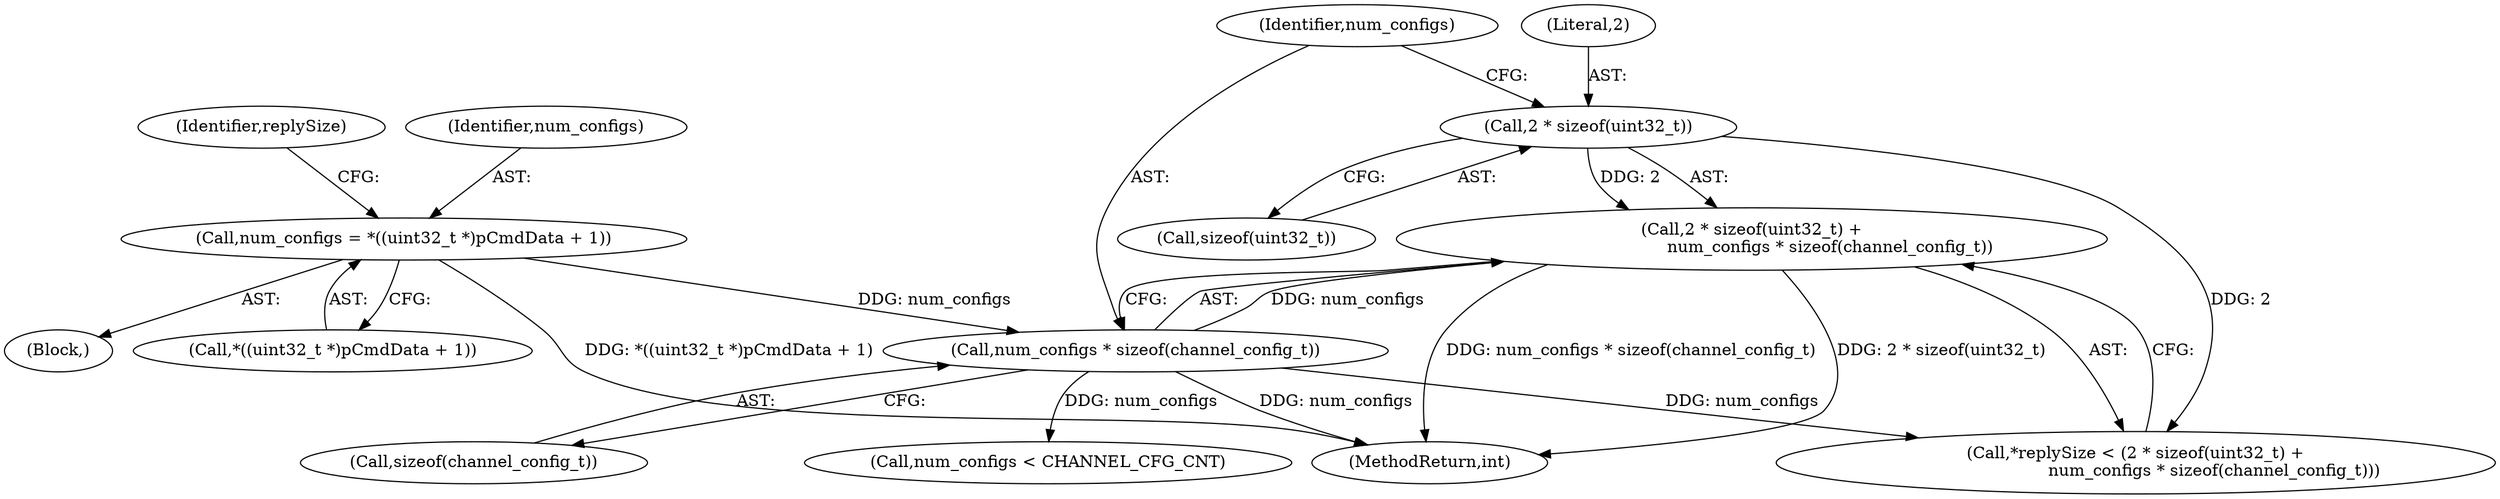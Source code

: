 digraph "0_Android_aeea52da00d210587fb3ed895de3d5f2e0264c88_9@API" {
"1000923" [label="(Call,2 * sizeof(uint32_t) +\n                              num_configs * sizeof(channel_config_t))"];
"1000924" [label="(Call,2 * sizeof(uint32_t))"];
"1000928" [label="(Call,num_configs * sizeof(channel_config_t))"];
"1000911" [label="(Call,num_configs = *((uint32_t *)pCmdData + 1))"];
"1000950" [label="(Call,num_configs < CHANNEL_CFG_CNT)"];
"1000922" [label="(Identifier,replySize)"];
"1000925" [label="(Literal,2)"];
"1000924" [label="(Call,2 * sizeof(uint32_t))"];
"1000842" [label="(Block,)"];
"1000912" [label="(Identifier,num_configs)"];
"1000928" [label="(Call,num_configs * sizeof(channel_config_t))"];
"1000930" [label="(Call,sizeof(channel_config_t))"];
"1001295" [label="(MethodReturn,int)"];
"1000911" [label="(Call,num_configs = *((uint32_t *)pCmdData + 1))"];
"1000929" [label="(Identifier,num_configs)"];
"1000913" [label="(Call,*((uint32_t *)pCmdData + 1))"];
"1000926" [label="(Call,sizeof(uint32_t))"];
"1000923" [label="(Call,2 * sizeof(uint32_t) +\n                              num_configs * sizeof(channel_config_t))"];
"1000920" [label="(Call,*replySize < (2 * sizeof(uint32_t) +\n                              num_configs * sizeof(channel_config_t)))"];
"1000923" -> "1000920"  [label="AST: "];
"1000923" -> "1000928"  [label="CFG: "];
"1000924" -> "1000923"  [label="AST: "];
"1000928" -> "1000923"  [label="AST: "];
"1000920" -> "1000923"  [label="CFG: "];
"1000923" -> "1001295"  [label="DDG: num_configs * sizeof(channel_config_t)"];
"1000923" -> "1001295"  [label="DDG: 2 * sizeof(uint32_t)"];
"1000924" -> "1000923"  [label="DDG: 2"];
"1000928" -> "1000923"  [label="DDG: num_configs"];
"1000924" -> "1000926"  [label="CFG: "];
"1000925" -> "1000924"  [label="AST: "];
"1000926" -> "1000924"  [label="AST: "];
"1000929" -> "1000924"  [label="CFG: "];
"1000924" -> "1000920"  [label="DDG: 2"];
"1000928" -> "1000930"  [label="CFG: "];
"1000929" -> "1000928"  [label="AST: "];
"1000930" -> "1000928"  [label="AST: "];
"1000928" -> "1001295"  [label="DDG: num_configs"];
"1000928" -> "1000920"  [label="DDG: num_configs"];
"1000911" -> "1000928"  [label="DDG: num_configs"];
"1000928" -> "1000950"  [label="DDG: num_configs"];
"1000911" -> "1000842"  [label="AST: "];
"1000911" -> "1000913"  [label="CFG: "];
"1000912" -> "1000911"  [label="AST: "];
"1000913" -> "1000911"  [label="AST: "];
"1000922" -> "1000911"  [label="CFG: "];
"1000911" -> "1001295"  [label="DDG: *((uint32_t *)pCmdData + 1)"];
}
